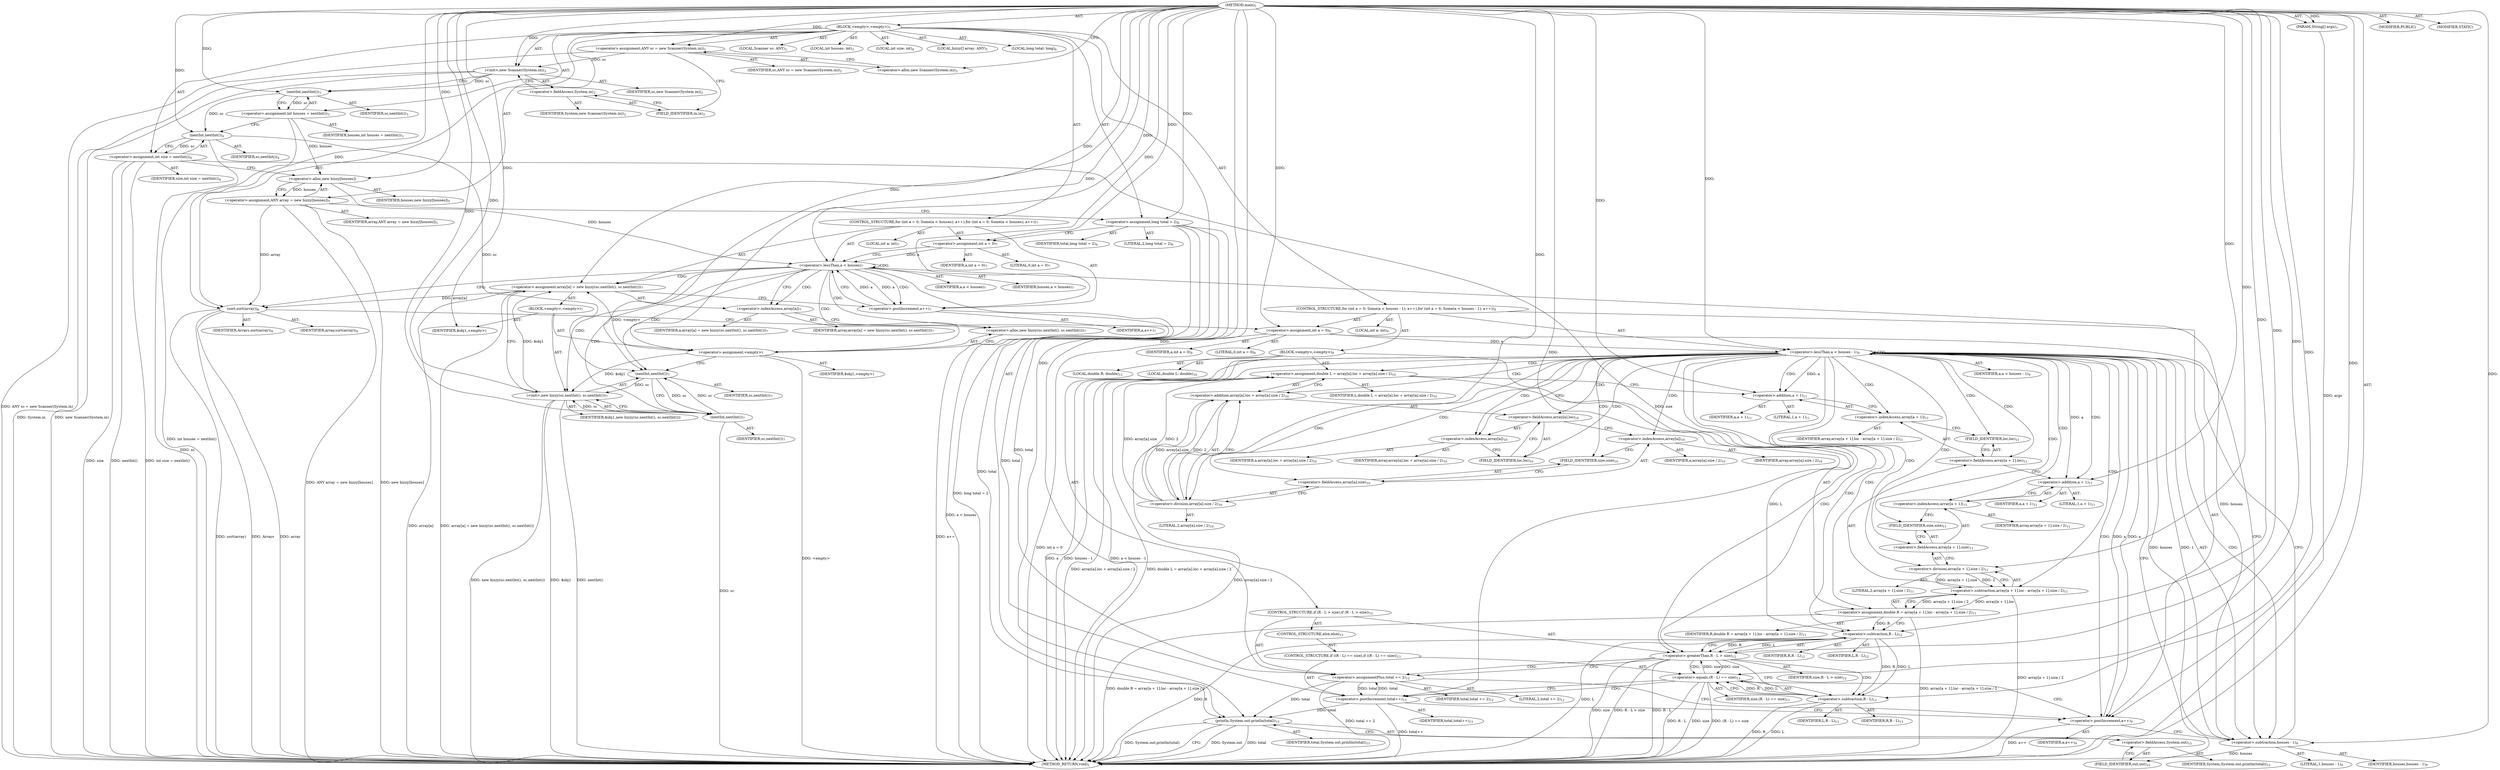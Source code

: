 digraph "main" {  
"19" [label = <(METHOD,main)<SUB>1</SUB>> ]
"20" [label = <(PARAM,String[] args)<SUB>1</SUB>> ]
"21" [label = <(BLOCK,&lt;empty&gt;,&lt;empty&gt;)<SUB>1</SUB>> ]
"4" [label = <(LOCAL,Scanner sc: ANY)<SUB>2</SUB>> ]
"22" [label = <(&lt;operator&gt;.assignment,ANY sc = new Scanner(System.in))<SUB>2</SUB>> ]
"23" [label = <(IDENTIFIER,sc,ANY sc = new Scanner(System.in))<SUB>2</SUB>> ]
"24" [label = <(&lt;operator&gt;.alloc,new Scanner(System.in))<SUB>2</SUB>> ]
"25" [label = <(&lt;init&gt;,new Scanner(System.in))<SUB>2</SUB>> ]
"3" [label = <(IDENTIFIER,sc,new Scanner(System.in))<SUB>2</SUB>> ]
"26" [label = <(&lt;operator&gt;.fieldAccess,System.in)<SUB>2</SUB>> ]
"27" [label = <(IDENTIFIER,System,new Scanner(System.in))<SUB>2</SUB>> ]
"28" [label = <(FIELD_IDENTIFIER,in,in)<SUB>2</SUB>> ]
"29" [label = <(LOCAL,int houses: int)<SUB>3</SUB>> ]
"30" [label = <(&lt;operator&gt;.assignment,int houses = nextInt())<SUB>3</SUB>> ]
"31" [label = <(IDENTIFIER,houses,int houses = nextInt())<SUB>3</SUB>> ]
"32" [label = <(nextInt,nextInt())<SUB>3</SUB>> ]
"33" [label = <(IDENTIFIER,sc,nextInt())<SUB>3</SUB>> ]
"34" [label = <(LOCAL,int size: int)<SUB>4</SUB>> ]
"35" [label = <(&lt;operator&gt;.assignment,int size = nextInt())<SUB>4</SUB>> ]
"36" [label = <(IDENTIFIER,size,int size = nextInt())<SUB>4</SUB>> ]
"37" [label = <(nextInt,nextInt())<SUB>4</SUB>> ]
"38" [label = <(IDENTIFIER,sc,nextInt())<SUB>4</SUB>> ]
"39" [label = <(LOCAL,hizzy[] array: ANY)<SUB>5</SUB>> ]
"40" [label = <(&lt;operator&gt;.assignment,ANY array = new hizzy[houses])<SUB>5</SUB>> ]
"41" [label = <(IDENTIFIER,array,ANY array = new hizzy[houses])<SUB>5</SUB>> ]
"42" [label = <(&lt;operator&gt;.alloc,new hizzy[houses])> ]
"43" [label = <(IDENTIFIER,houses,new hizzy[houses])<SUB>5</SUB>> ]
"44" [label = <(LOCAL,long total: long)<SUB>6</SUB>> ]
"45" [label = <(&lt;operator&gt;.assignment,long total = 2)<SUB>6</SUB>> ]
"46" [label = <(IDENTIFIER,total,long total = 2)<SUB>6</SUB>> ]
"47" [label = <(LITERAL,2,long total = 2)<SUB>6</SUB>> ]
"48" [label = <(CONTROL_STRUCTURE,for (int a = 0; Some(a &lt; houses); a++),for (int a = 0; Some(a &lt; houses); a++))<SUB>7</SUB>> ]
"49" [label = <(LOCAL,int a: int)<SUB>7</SUB>> ]
"50" [label = <(&lt;operator&gt;.assignment,int a = 0)<SUB>7</SUB>> ]
"51" [label = <(IDENTIFIER,a,int a = 0)<SUB>7</SUB>> ]
"52" [label = <(LITERAL,0,int a = 0)<SUB>7</SUB>> ]
"53" [label = <(&lt;operator&gt;.lessThan,a &lt; houses)<SUB>7</SUB>> ]
"54" [label = <(IDENTIFIER,a,a &lt; houses)<SUB>7</SUB>> ]
"55" [label = <(IDENTIFIER,houses,a &lt; houses)<SUB>7</SUB>> ]
"56" [label = <(&lt;operator&gt;.postIncrement,a++)<SUB>7</SUB>> ]
"57" [label = <(IDENTIFIER,a,a++)<SUB>7</SUB>> ]
"58" [label = <(&lt;operator&gt;.assignment,array[a] = new hizzy(sc.nextInt(), sc.nextInt()))<SUB>7</SUB>> ]
"59" [label = <(&lt;operator&gt;.indexAccess,array[a])<SUB>7</SUB>> ]
"60" [label = <(IDENTIFIER,array,array[a] = new hizzy(sc.nextInt(), sc.nextInt()))<SUB>7</SUB>> ]
"61" [label = <(IDENTIFIER,a,array[a] = new hizzy(sc.nextInt(), sc.nextInt()))<SUB>7</SUB>> ]
"62" [label = <(BLOCK,&lt;empty&gt;,&lt;empty&gt;)<SUB>7</SUB>> ]
"63" [label = <(&lt;operator&gt;.assignment,&lt;empty&gt;)> ]
"64" [label = <(IDENTIFIER,$obj1,&lt;empty&gt;)> ]
"65" [label = <(&lt;operator&gt;.alloc,new hizzy(sc.nextInt(), sc.nextInt()))<SUB>7</SUB>> ]
"66" [label = <(&lt;init&gt;,new hizzy(sc.nextInt(), sc.nextInt()))<SUB>7</SUB>> ]
"67" [label = <(IDENTIFIER,$obj1,new hizzy(sc.nextInt(), sc.nextInt()))> ]
"68" [label = <(nextInt,nextInt())<SUB>7</SUB>> ]
"69" [label = <(IDENTIFIER,sc,nextInt())<SUB>7</SUB>> ]
"70" [label = <(nextInt,nextInt())<SUB>7</SUB>> ]
"71" [label = <(IDENTIFIER,sc,nextInt())<SUB>7</SUB>> ]
"72" [label = <(IDENTIFIER,$obj1,&lt;empty&gt;)> ]
"73" [label = <(sort,sort(array))<SUB>8</SUB>> ]
"74" [label = <(IDENTIFIER,Arrays,sort(array))<SUB>8</SUB>> ]
"75" [label = <(IDENTIFIER,array,sort(array))<SUB>8</SUB>> ]
"76" [label = <(CONTROL_STRUCTURE,for (int a = 0; Some(a &lt; houses - 1); a++),for (int a = 0; Some(a &lt; houses - 1); a++))<SUB>9</SUB>> ]
"77" [label = <(LOCAL,int a: int)<SUB>9</SUB>> ]
"78" [label = <(&lt;operator&gt;.assignment,int a = 0)<SUB>9</SUB>> ]
"79" [label = <(IDENTIFIER,a,int a = 0)<SUB>9</SUB>> ]
"80" [label = <(LITERAL,0,int a = 0)<SUB>9</SUB>> ]
"81" [label = <(&lt;operator&gt;.lessThan,a &lt; houses - 1)<SUB>9</SUB>> ]
"82" [label = <(IDENTIFIER,a,a &lt; houses - 1)<SUB>9</SUB>> ]
"83" [label = <(&lt;operator&gt;.subtraction,houses - 1)<SUB>9</SUB>> ]
"84" [label = <(IDENTIFIER,houses,houses - 1)<SUB>9</SUB>> ]
"85" [label = <(LITERAL,1,houses - 1)<SUB>9</SUB>> ]
"86" [label = <(&lt;operator&gt;.postIncrement,a++)<SUB>9</SUB>> ]
"87" [label = <(IDENTIFIER,a,a++)<SUB>9</SUB>> ]
"88" [label = <(BLOCK,&lt;empty&gt;,&lt;empty&gt;)<SUB>9</SUB>> ]
"89" [label = <(LOCAL,double L: double)<SUB>10</SUB>> ]
"90" [label = <(&lt;operator&gt;.assignment,double L = array[a].loc + array[a].size / 2)<SUB>10</SUB>> ]
"91" [label = <(IDENTIFIER,L,double L = array[a].loc + array[a].size / 2)<SUB>10</SUB>> ]
"92" [label = <(&lt;operator&gt;.addition,array[a].loc + array[a].size / 2)<SUB>10</SUB>> ]
"93" [label = <(&lt;operator&gt;.fieldAccess,array[a].loc)<SUB>10</SUB>> ]
"94" [label = <(&lt;operator&gt;.indexAccess,array[a])<SUB>10</SUB>> ]
"95" [label = <(IDENTIFIER,array,array[a].loc + array[a].size / 2)<SUB>10</SUB>> ]
"96" [label = <(IDENTIFIER,a,array[a].loc + array[a].size / 2)<SUB>10</SUB>> ]
"97" [label = <(FIELD_IDENTIFIER,loc,loc)<SUB>10</SUB>> ]
"98" [label = <(&lt;operator&gt;.division,array[a].size / 2)<SUB>10</SUB>> ]
"99" [label = <(&lt;operator&gt;.fieldAccess,array[a].size)<SUB>10</SUB>> ]
"100" [label = <(&lt;operator&gt;.indexAccess,array[a])<SUB>10</SUB>> ]
"101" [label = <(IDENTIFIER,array,array[a].size / 2)<SUB>10</SUB>> ]
"102" [label = <(IDENTIFIER,a,array[a].size / 2)<SUB>10</SUB>> ]
"103" [label = <(FIELD_IDENTIFIER,size,size)<SUB>10</SUB>> ]
"104" [label = <(LITERAL,2,array[a].size / 2)<SUB>10</SUB>> ]
"105" [label = <(LOCAL,double R: double)<SUB>11</SUB>> ]
"106" [label = <(&lt;operator&gt;.assignment,double R = array[a + 1].loc - array[a + 1].size / 2)<SUB>11</SUB>> ]
"107" [label = <(IDENTIFIER,R,double R = array[a + 1].loc - array[a + 1].size / 2)<SUB>11</SUB>> ]
"108" [label = <(&lt;operator&gt;.subtraction,array[a + 1].loc - array[a + 1].size / 2)<SUB>11</SUB>> ]
"109" [label = <(&lt;operator&gt;.fieldAccess,array[a + 1].loc)<SUB>11</SUB>> ]
"110" [label = <(&lt;operator&gt;.indexAccess,array[a + 1])<SUB>11</SUB>> ]
"111" [label = <(IDENTIFIER,array,array[a + 1].loc - array[a + 1].size / 2)<SUB>11</SUB>> ]
"112" [label = <(&lt;operator&gt;.addition,a + 1)<SUB>11</SUB>> ]
"113" [label = <(IDENTIFIER,a,a + 1)<SUB>11</SUB>> ]
"114" [label = <(LITERAL,1,a + 1)<SUB>11</SUB>> ]
"115" [label = <(FIELD_IDENTIFIER,loc,loc)<SUB>11</SUB>> ]
"116" [label = <(&lt;operator&gt;.division,array[a + 1].size / 2)<SUB>11</SUB>> ]
"117" [label = <(&lt;operator&gt;.fieldAccess,array[a + 1].size)<SUB>11</SUB>> ]
"118" [label = <(&lt;operator&gt;.indexAccess,array[a + 1])<SUB>11</SUB>> ]
"119" [label = <(IDENTIFIER,array,array[a + 1].size / 2)<SUB>11</SUB>> ]
"120" [label = <(&lt;operator&gt;.addition,a + 1)<SUB>11</SUB>> ]
"121" [label = <(IDENTIFIER,a,a + 1)<SUB>11</SUB>> ]
"122" [label = <(LITERAL,1,a + 1)<SUB>11</SUB>> ]
"123" [label = <(FIELD_IDENTIFIER,size,size)<SUB>11</SUB>> ]
"124" [label = <(LITERAL,2,array[a + 1].size / 2)<SUB>11</SUB>> ]
"125" [label = <(CONTROL_STRUCTURE,if (R - L &gt; size),if (R - L &gt; size))<SUB>12</SUB>> ]
"126" [label = <(&lt;operator&gt;.greaterThan,R - L &gt; size)<SUB>12</SUB>> ]
"127" [label = <(&lt;operator&gt;.subtraction,R - L)<SUB>12</SUB>> ]
"128" [label = <(IDENTIFIER,R,R - L)<SUB>12</SUB>> ]
"129" [label = <(IDENTIFIER,L,R - L)<SUB>12</SUB>> ]
"130" [label = <(IDENTIFIER,size,R - L &gt; size)<SUB>12</SUB>> ]
"131" [label = <(&lt;operator&gt;.assignmentPlus,total += 2)<SUB>12</SUB>> ]
"132" [label = <(IDENTIFIER,total,total += 2)<SUB>12</SUB>> ]
"133" [label = <(LITERAL,2,total += 2)<SUB>12</SUB>> ]
"134" [label = <(CONTROL_STRUCTURE,else,else)<SUB>13</SUB>> ]
"135" [label = <(CONTROL_STRUCTURE,if ((R - L) == size),if ((R - L) == size))<SUB>13</SUB>> ]
"136" [label = <(&lt;operator&gt;.equals,(R - L) == size)<SUB>13</SUB>> ]
"137" [label = <(&lt;operator&gt;.subtraction,R - L)<SUB>13</SUB>> ]
"138" [label = <(IDENTIFIER,R,R - L)<SUB>13</SUB>> ]
"139" [label = <(IDENTIFIER,L,R - L)<SUB>13</SUB>> ]
"140" [label = <(IDENTIFIER,size,(R - L) == size)<SUB>13</SUB>> ]
"141" [label = <(&lt;operator&gt;.postIncrement,total++)<SUB>13</SUB>> ]
"142" [label = <(IDENTIFIER,total,total++)<SUB>13</SUB>> ]
"143" [label = <(println,System.out.println(total))<SUB>15</SUB>> ]
"144" [label = <(&lt;operator&gt;.fieldAccess,System.out)<SUB>15</SUB>> ]
"145" [label = <(IDENTIFIER,System,System.out.println(total))<SUB>15</SUB>> ]
"146" [label = <(FIELD_IDENTIFIER,out,out)<SUB>15</SUB>> ]
"147" [label = <(IDENTIFIER,total,System.out.println(total))<SUB>15</SUB>> ]
"148" [label = <(MODIFIER,PUBLIC)> ]
"149" [label = <(MODIFIER,STATIC)> ]
"150" [label = <(METHOD_RETURN,void)<SUB>1</SUB>> ]
  "19" -> "20"  [ label = "AST: "] 
  "19" -> "21"  [ label = "AST: "] 
  "19" -> "148"  [ label = "AST: "] 
  "19" -> "149"  [ label = "AST: "] 
  "19" -> "150"  [ label = "AST: "] 
  "21" -> "4"  [ label = "AST: "] 
  "21" -> "22"  [ label = "AST: "] 
  "21" -> "25"  [ label = "AST: "] 
  "21" -> "29"  [ label = "AST: "] 
  "21" -> "30"  [ label = "AST: "] 
  "21" -> "34"  [ label = "AST: "] 
  "21" -> "35"  [ label = "AST: "] 
  "21" -> "39"  [ label = "AST: "] 
  "21" -> "40"  [ label = "AST: "] 
  "21" -> "44"  [ label = "AST: "] 
  "21" -> "45"  [ label = "AST: "] 
  "21" -> "48"  [ label = "AST: "] 
  "21" -> "73"  [ label = "AST: "] 
  "21" -> "76"  [ label = "AST: "] 
  "21" -> "143"  [ label = "AST: "] 
  "22" -> "23"  [ label = "AST: "] 
  "22" -> "24"  [ label = "AST: "] 
  "25" -> "3"  [ label = "AST: "] 
  "25" -> "26"  [ label = "AST: "] 
  "26" -> "27"  [ label = "AST: "] 
  "26" -> "28"  [ label = "AST: "] 
  "30" -> "31"  [ label = "AST: "] 
  "30" -> "32"  [ label = "AST: "] 
  "32" -> "33"  [ label = "AST: "] 
  "35" -> "36"  [ label = "AST: "] 
  "35" -> "37"  [ label = "AST: "] 
  "37" -> "38"  [ label = "AST: "] 
  "40" -> "41"  [ label = "AST: "] 
  "40" -> "42"  [ label = "AST: "] 
  "42" -> "43"  [ label = "AST: "] 
  "45" -> "46"  [ label = "AST: "] 
  "45" -> "47"  [ label = "AST: "] 
  "48" -> "49"  [ label = "AST: "] 
  "48" -> "50"  [ label = "AST: "] 
  "48" -> "53"  [ label = "AST: "] 
  "48" -> "56"  [ label = "AST: "] 
  "48" -> "58"  [ label = "AST: "] 
  "50" -> "51"  [ label = "AST: "] 
  "50" -> "52"  [ label = "AST: "] 
  "53" -> "54"  [ label = "AST: "] 
  "53" -> "55"  [ label = "AST: "] 
  "56" -> "57"  [ label = "AST: "] 
  "58" -> "59"  [ label = "AST: "] 
  "58" -> "62"  [ label = "AST: "] 
  "59" -> "60"  [ label = "AST: "] 
  "59" -> "61"  [ label = "AST: "] 
  "62" -> "63"  [ label = "AST: "] 
  "62" -> "66"  [ label = "AST: "] 
  "62" -> "72"  [ label = "AST: "] 
  "63" -> "64"  [ label = "AST: "] 
  "63" -> "65"  [ label = "AST: "] 
  "66" -> "67"  [ label = "AST: "] 
  "66" -> "68"  [ label = "AST: "] 
  "66" -> "70"  [ label = "AST: "] 
  "68" -> "69"  [ label = "AST: "] 
  "70" -> "71"  [ label = "AST: "] 
  "73" -> "74"  [ label = "AST: "] 
  "73" -> "75"  [ label = "AST: "] 
  "76" -> "77"  [ label = "AST: "] 
  "76" -> "78"  [ label = "AST: "] 
  "76" -> "81"  [ label = "AST: "] 
  "76" -> "86"  [ label = "AST: "] 
  "76" -> "88"  [ label = "AST: "] 
  "78" -> "79"  [ label = "AST: "] 
  "78" -> "80"  [ label = "AST: "] 
  "81" -> "82"  [ label = "AST: "] 
  "81" -> "83"  [ label = "AST: "] 
  "83" -> "84"  [ label = "AST: "] 
  "83" -> "85"  [ label = "AST: "] 
  "86" -> "87"  [ label = "AST: "] 
  "88" -> "89"  [ label = "AST: "] 
  "88" -> "90"  [ label = "AST: "] 
  "88" -> "105"  [ label = "AST: "] 
  "88" -> "106"  [ label = "AST: "] 
  "88" -> "125"  [ label = "AST: "] 
  "90" -> "91"  [ label = "AST: "] 
  "90" -> "92"  [ label = "AST: "] 
  "92" -> "93"  [ label = "AST: "] 
  "92" -> "98"  [ label = "AST: "] 
  "93" -> "94"  [ label = "AST: "] 
  "93" -> "97"  [ label = "AST: "] 
  "94" -> "95"  [ label = "AST: "] 
  "94" -> "96"  [ label = "AST: "] 
  "98" -> "99"  [ label = "AST: "] 
  "98" -> "104"  [ label = "AST: "] 
  "99" -> "100"  [ label = "AST: "] 
  "99" -> "103"  [ label = "AST: "] 
  "100" -> "101"  [ label = "AST: "] 
  "100" -> "102"  [ label = "AST: "] 
  "106" -> "107"  [ label = "AST: "] 
  "106" -> "108"  [ label = "AST: "] 
  "108" -> "109"  [ label = "AST: "] 
  "108" -> "116"  [ label = "AST: "] 
  "109" -> "110"  [ label = "AST: "] 
  "109" -> "115"  [ label = "AST: "] 
  "110" -> "111"  [ label = "AST: "] 
  "110" -> "112"  [ label = "AST: "] 
  "112" -> "113"  [ label = "AST: "] 
  "112" -> "114"  [ label = "AST: "] 
  "116" -> "117"  [ label = "AST: "] 
  "116" -> "124"  [ label = "AST: "] 
  "117" -> "118"  [ label = "AST: "] 
  "117" -> "123"  [ label = "AST: "] 
  "118" -> "119"  [ label = "AST: "] 
  "118" -> "120"  [ label = "AST: "] 
  "120" -> "121"  [ label = "AST: "] 
  "120" -> "122"  [ label = "AST: "] 
  "125" -> "126"  [ label = "AST: "] 
  "125" -> "131"  [ label = "AST: "] 
  "125" -> "134"  [ label = "AST: "] 
  "126" -> "127"  [ label = "AST: "] 
  "126" -> "130"  [ label = "AST: "] 
  "127" -> "128"  [ label = "AST: "] 
  "127" -> "129"  [ label = "AST: "] 
  "131" -> "132"  [ label = "AST: "] 
  "131" -> "133"  [ label = "AST: "] 
  "134" -> "135"  [ label = "AST: "] 
  "135" -> "136"  [ label = "AST: "] 
  "135" -> "141"  [ label = "AST: "] 
  "136" -> "137"  [ label = "AST: "] 
  "136" -> "140"  [ label = "AST: "] 
  "137" -> "138"  [ label = "AST: "] 
  "137" -> "139"  [ label = "AST: "] 
  "141" -> "142"  [ label = "AST: "] 
  "143" -> "144"  [ label = "AST: "] 
  "143" -> "147"  [ label = "AST: "] 
  "144" -> "145"  [ label = "AST: "] 
  "144" -> "146"  [ label = "AST: "] 
  "22" -> "28"  [ label = "CFG: "] 
  "25" -> "32"  [ label = "CFG: "] 
  "30" -> "37"  [ label = "CFG: "] 
  "35" -> "42"  [ label = "CFG: "] 
  "40" -> "45"  [ label = "CFG: "] 
  "45" -> "50"  [ label = "CFG: "] 
  "73" -> "78"  [ label = "CFG: "] 
  "143" -> "150"  [ label = "CFG: "] 
  "24" -> "22"  [ label = "CFG: "] 
  "26" -> "25"  [ label = "CFG: "] 
  "32" -> "30"  [ label = "CFG: "] 
  "37" -> "35"  [ label = "CFG: "] 
  "42" -> "40"  [ label = "CFG: "] 
  "50" -> "53"  [ label = "CFG: "] 
  "53" -> "59"  [ label = "CFG: "] 
  "53" -> "73"  [ label = "CFG: "] 
  "56" -> "53"  [ label = "CFG: "] 
  "58" -> "56"  [ label = "CFG: "] 
  "78" -> "83"  [ label = "CFG: "] 
  "81" -> "94"  [ label = "CFG: "] 
  "81" -> "146"  [ label = "CFG: "] 
  "86" -> "83"  [ label = "CFG: "] 
  "144" -> "143"  [ label = "CFG: "] 
  "28" -> "26"  [ label = "CFG: "] 
  "59" -> "65"  [ label = "CFG: "] 
  "83" -> "81"  [ label = "CFG: "] 
  "90" -> "112"  [ label = "CFG: "] 
  "106" -> "127"  [ label = "CFG: "] 
  "146" -> "144"  [ label = "CFG: "] 
  "63" -> "68"  [ label = "CFG: "] 
  "66" -> "58"  [ label = "CFG: "] 
  "92" -> "90"  [ label = "CFG: "] 
  "108" -> "106"  [ label = "CFG: "] 
  "126" -> "131"  [ label = "CFG: "] 
  "126" -> "137"  [ label = "CFG: "] 
  "131" -> "86"  [ label = "CFG: "] 
  "65" -> "63"  [ label = "CFG: "] 
  "68" -> "70"  [ label = "CFG: "] 
  "70" -> "66"  [ label = "CFG: "] 
  "93" -> "100"  [ label = "CFG: "] 
  "98" -> "92"  [ label = "CFG: "] 
  "109" -> "120"  [ label = "CFG: "] 
  "116" -> "108"  [ label = "CFG: "] 
  "127" -> "126"  [ label = "CFG: "] 
  "94" -> "97"  [ label = "CFG: "] 
  "97" -> "93"  [ label = "CFG: "] 
  "99" -> "98"  [ label = "CFG: "] 
  "110" -> "115"  [ label = "CFG: "] 
  "115" -> "109"  [ label = "CFG: "] 
  "117" -> "116"  [ label = "CFG: "] 
  "136" -> "141"  [ label = "CFG: "] 
  "136" -> "86"  [ label = "CFG: "] 
  "141" -> "86"  [ label = "CFG: "] 
  "100" -> "103"  [ label = "CFG: "] 
  "103" -> "99"  [ label = "CFG: "] 
  "112" -> "110"  [ label = "CFG: "] 
  "118" -> "123"  [ label = "CFG: "] 
  "123" -> "117"  [ label = "CFG: "] 
  "137" -> "136"  [ label = "CFG: "] 
  "120" -> "118"  [ label = "CFG: "] 
  "19" -> "24"  [ label = "CFG: "] 
  "20" -> "150"  [ label = "DDG: args"] 
  "22" -> "150"  [ label = "DDG: ANY sc = new Scanner(System.in)"] 
  "25" -> "150"  [ label = "DDG: System.in"] 
  "25" -> "150"  [ label = "DDG: new Scanner(System.in)"] 
  "30" -> "150"  [ label = "DDG: int houses = nextInt()"] 
  "35" -> "150"  [ label = "DDG: size"] 
  "37" -> "150"  [ label = "DDG: sc"] 
  "35" -> "150"  [ label = "DDG: nextInt()"] 
  "35" -> "150"  [ label = "DDG: int size = nextInt()"] 
  "40" -> "150"  [ label = "DDG: new hizzy[houses]"] 
  "40" -> "150"  [ label = "DDG: ANY array = new hizzy[houses]"] 
  "45" -> "150"  [ label = "DDG: long total = 2"] 
  "53" -> "150"  [ label = "DDG: a &lt; houses"] 
  "73" -> "150"  [ label = "DDG: array"] 
  "73" -> "150"  [ label = "DDG: sort(array)"] 
  "78" -> "150"  [ label = "DDG: int a = 0"] 
  "81" -> "150"  [ label = "DDG: a"] 
  "83" -> "150"  [ label = "DDG: houses"] 
  "81" -> "150"  [ label = "DDG: houses - 1"] 
  "81" -> "150"  [ label = "DDG: a &lt; houses - 1"] 
  "143" -> "150"  [ label = "DDG: System.out"] 
  "143" -> "150"  [ label = "DDG: total"] 
  "143" -> "150"  [ label = "DDG: System.out.println(total)"] 
  "92" -> "150"  [ label = "DDG: array[a].size / 2"] 
  "90" -> "150"  [ label = "DDG: array[a].loc + array[a].size / 2"] 
  "90" -> "150"  [ label = "DDG: double L = array[a].loc + array[a].size / 2"] 
  "108" -> "150"  [ label = "DDG: array[a + 1].size / 2"] 
  "106" -> "150"  [ label = "DDG: array[a + 1].loc - array[a + 1].size / 2"] 
  "106" -> "150"  [ label = "DDG: double R = array[a + 1].loc - array[a + 1].size / 2"] 
  "127" -> "150"  [ label = "DDG: R"] 
  "127" -> "150"  [ label = "DDG: L"] 
  "126" -> "150"  [ label = "DDG: R - L"] 
  "126" -> "150"  [ label = "DDG: size"] 
  "126" -> "150"  [ label = "DDG: R - L &gt; size"] 
  "137" -> "150"  [ label = "DDG: R"] 
  "137" -> "150"  [ label = "DDG: L"] 
  "136" -> "150"  [ label = "DDG: R - L"] 
  "136" -> "150"  [ label = "DDG: size"] 
  "136" -> "150"  [ label = "DDG: (R - L) == size"] 
  "141" -> "150"  [ label = "DDG: total++"] 
  "131" -> "150"  [ label = "DDG: total += 2"] 
  "86" -> "150"  [ label = "DDG: a++"] 
  "58" -> "150"  [ label = "DDG: array[a]"] 
  "63" -> "150"  [ label = "DDG: &lt;empty&gt;"] 
  "66" -> "150"  [ label = "DDG: $obj1"] 
  "66" -> "150"  [ label = "DDG: nextInt()"] 
  "70" -> "150"  [ label = "DDG: sc"] 
  "66" -> "150"  [ label = "DDG: new hizzy(sc.nextInt(), sc.nextInt())"] 
  "58" -> "150"  [ label = "DDG: array[a] = new hizzy(sc.nextInt(), sc.nextInt())"] 
  "56" -> "150"  [ label = "DDG: a++"] 
  "73" -> "150"  [ label = "DDG: Arrays"] 
  "19" -> "20"  [ label = "DDG: "] 
  "19" -> "22"  [ label = "DDG: "] 
  "32" -> "30"  [ label = "DDG: sc"] 
  "37" -> "35"  [ label = "DDG: sc"] 
  "42" -> "40"  [ label = "DDG: houses"] 
  "19" -> "45"  [ label = "DDG: "] 
  "22" -> "25"  [ label = "DDG: sc"] 
  "19" -> "25"  [ label = "DDG: "] 
  "19" -> "50"  [ label = "DDG: "] 
  "63" -> "58"  [ label = "DDG: &lt;empty&gt;"] 
  "66" -> "58"  [ label = "DDG: $obj1"] 
  "19" -> "58"  [ label = "DDG: "] 
  "19" -> "73"  [ label = "DDG: "] 
  "40" -> "73"  [ label = "DDG: array"] 
  "58" -> "73"  [ label = "DDG: array[a]"] 
  "19" -> "78"  [ label = "DDG: "] 
  "45" -> "143"  [ label = "DDG: total"] 
  "141" -> "143"  [ label = "DDG: total"] 
  "131" -> "143"  [ label = "DDG: total"] 
  "19" -> "143"  [ label = "DDG: "] 
  "25" -> "32"  [ label = "DDG: sc"] 
  "19" -> "32"  [ label = "DDG: "] 
  "32" -> "37"  [ label = "DDG: sc"] 
  "19" -> "37"  [ label = "DDG: "] 
  "30" -> "42"  [ label = "DDG: houses"] 
  "19" -> "42"  [ label = "DDG: "] 
  "50" -> "53"  [ label = "DDG: a"] 
  "56" -> "53"  [ label = "DDG: a"] 
  "19" -> "53"  [ label = "DDG: "] 
  "42" -> "53"  [ label = "DDG: houses"] 
  "53" -> "56"  [ label = "DDG: a"] 
  "19" -> "56"  [ label = "DDG: "] 
  "78" -> "81"  [ label = "DDG: a"] 
  "86" -> "81"  [ label = "DDG: a"] 
  "19" -> "81"  [ label = "DDG: "] 
  "83" -> "81"  [ label = "DDG: houses"] 
  "83" -> "81"  [ label = "DDG: 1"] 
  "19" -> "86"  [ label = "DDG: "] 
  "81" -> "86"  [ label = "DDG: a"] 
  "98" -> "90"  [ label = "DDG: array[a].size"] 
  "98" -> "90"  [ label = "DDG: 2"] 
  "108" -> "106"  [ label = "DDG: array[a + 1].loc"] 
  "108" -> "106"  [ label = "DDG: array[a + 1].size / 2"] 
  "19" -> "63"  [ label = "DDG: "] 
  "19" -> "72"  [ label = "DDG: "] 
  "53" -> "83"  [ label = "DDG: houses"] 
  "19" -> "83"  [ label = "DDG: "] 
  "19" -> "131"  [ label = "DDG: "] 
  "63" -> "66"  [ label = "DDG: $obj1"] 
  "19" -> "66"  [ label = "DDG: "] 
  "68" -> "66"  [ label = "DDG: sc"] 
  "70" -> "66"  [ label = "DDG: sc"] 
  "98" -> "92"  [ label = "DDG: array[a].size"] 
  "98" -> "92"  [ label = "DDG: 2"] 
  "116" -> "108"  [ label = "DDG: array[a + 1].size"] 
  "116" -> "108"  [ label = "DDG: 2"] 
  "127" -> "126"  [ label = "DDG: R"] 
  "127" -> "126"  [ label = "DDG: L"] 
  "35" -> "126"  [ label = "DDG: size"] 
  "136" -> "126"  [ label = "DDG: size"] 
  "19" -> "126"  [ label = "DDG: "] 
  "45" -> "131"  [ label = "DDG: total"] 
  "141" -> "131"  [ label = "DDG: total"] 
  "37" -> "68"  [ label = "DDG: sc"] 
  "70" -> "68"  [ label = "DDG: sc"] 
  "19" -> "68"  [ label = "DDG: "] 
  "68" -> "70"  [ label = "DDG: sc"] 
  "19" -> "70"  [ label = "DDG: "] 
  "19" -> "98"  [ label = "DDG: "] 
  "19" -> "116"  [ label = "DDG: "] 
  "106" -> "127"  [ label = "DDG: R"] 
  "19" -> "127"  [ label = "DDG: "] 
  "90" -> "127"  [ label = "DDG: L"] 
  "137" -> "136"  [ label = "DDG: R"] 
  "137" -> "136"  [ label = "DDG: L"] 
  "126" -> "136"  [ label = "DDG: size"] 
  "19" -> "136"  [ label = "DDG: "] 
  "45" -> "141"  [ label = "DDG: total"] 
  "131" -> "141"  [ label = "DDG: total"] 
  "19" -> "141"  [ label = "DDG: "] 
  "81" -> "112"  [ label = "DDG: a"] 
  "19" -> "112"  [ label = "DDG: "] 
  "127" -> "137"  [ label = "DDG: R"] 
  "19" -> "137"  [ label = "DDG: "] 
  "127" -> "137"  [ label = "DDG: L"] 
  "19" -> "120"  [ label = "DDG: "] 
  "81" -> "120"  [ label = "DDG: a"] 
  "53" -> "68"  [ label = "CDG: "] 
  "53" -> "66"  [ label = "CDG: "] 
  "53" -> "56"  [ label = "CDG: "] 
  "53" -> "65"  [ label = "CDG: "] 
  "53" -> "59"  [ label = "CDG: "] 
  "53" -> "58"  [ label = "CDG: "] 
  "53" -> "53"  [ label = "CDG: "] 
  "53" -> "70"  [ label = "CDG: "] 
  "53" -> "63"  [ label = "CDG: "] 
  "81" -> "94"  [ label = "CDG: "] 
  "81" -> "115"  [ label = "CDG: "] 
  "81" -> "98"  [ label = "CDG: "] 
  "81" -> "120"  [ label = "CDG: "] 
  "81" -> "116"  [ label = "CDG: "] 
  "81" -> "99"  [ label = "CDG: "] 
  "81" -> "81"  [ label = "CDG: "] 
  "81" -> "103"  [ label = "CDG: "] 
  "81" -> "92"  [ label = "CDG: "] 
  "81" -> "123"  [ label = "CDG: "] 
  "81" -> "106"  [ label = "CDG: "] 
  "81" -> "97"  [ label = "CDG: "] 
  "81" -> "112"  [ label = "CDG: "] 
  "81" -> "93"  [ label = "CDG: "] 
  "81" -> "90"  [ label = "CDG: "] 
  "81" -> "126"  [ label = "CDG: "] 
  "81" -> "83"  [ label = "CDG: "] 
  "81" -> "118"  [ label = "CDG: "] 
  "81" -> "100"  [ label = "CDG: "] 
  "81" -> "110"  [ label = "CDG: "] 
  "81" -> "117"  [ label = "CDG: "] 
  "81" -> "127"  [ label = "CDG: "] 
  "81" -> "108"  [ label = "CDG: "] 
  "81" -> "109"  [ label = "CDG: "] 
  "81" -> "86"  [ label = "CDG: "] 
  "126" -> "136"  [ label = "CDG: "] 
  "126" -> "131"  [ label = "CDG: "] 
  "126" -> "137"  [ label = "CDG: "] 
  "136" -> "141"  [ label = "CDG: "] 
}
